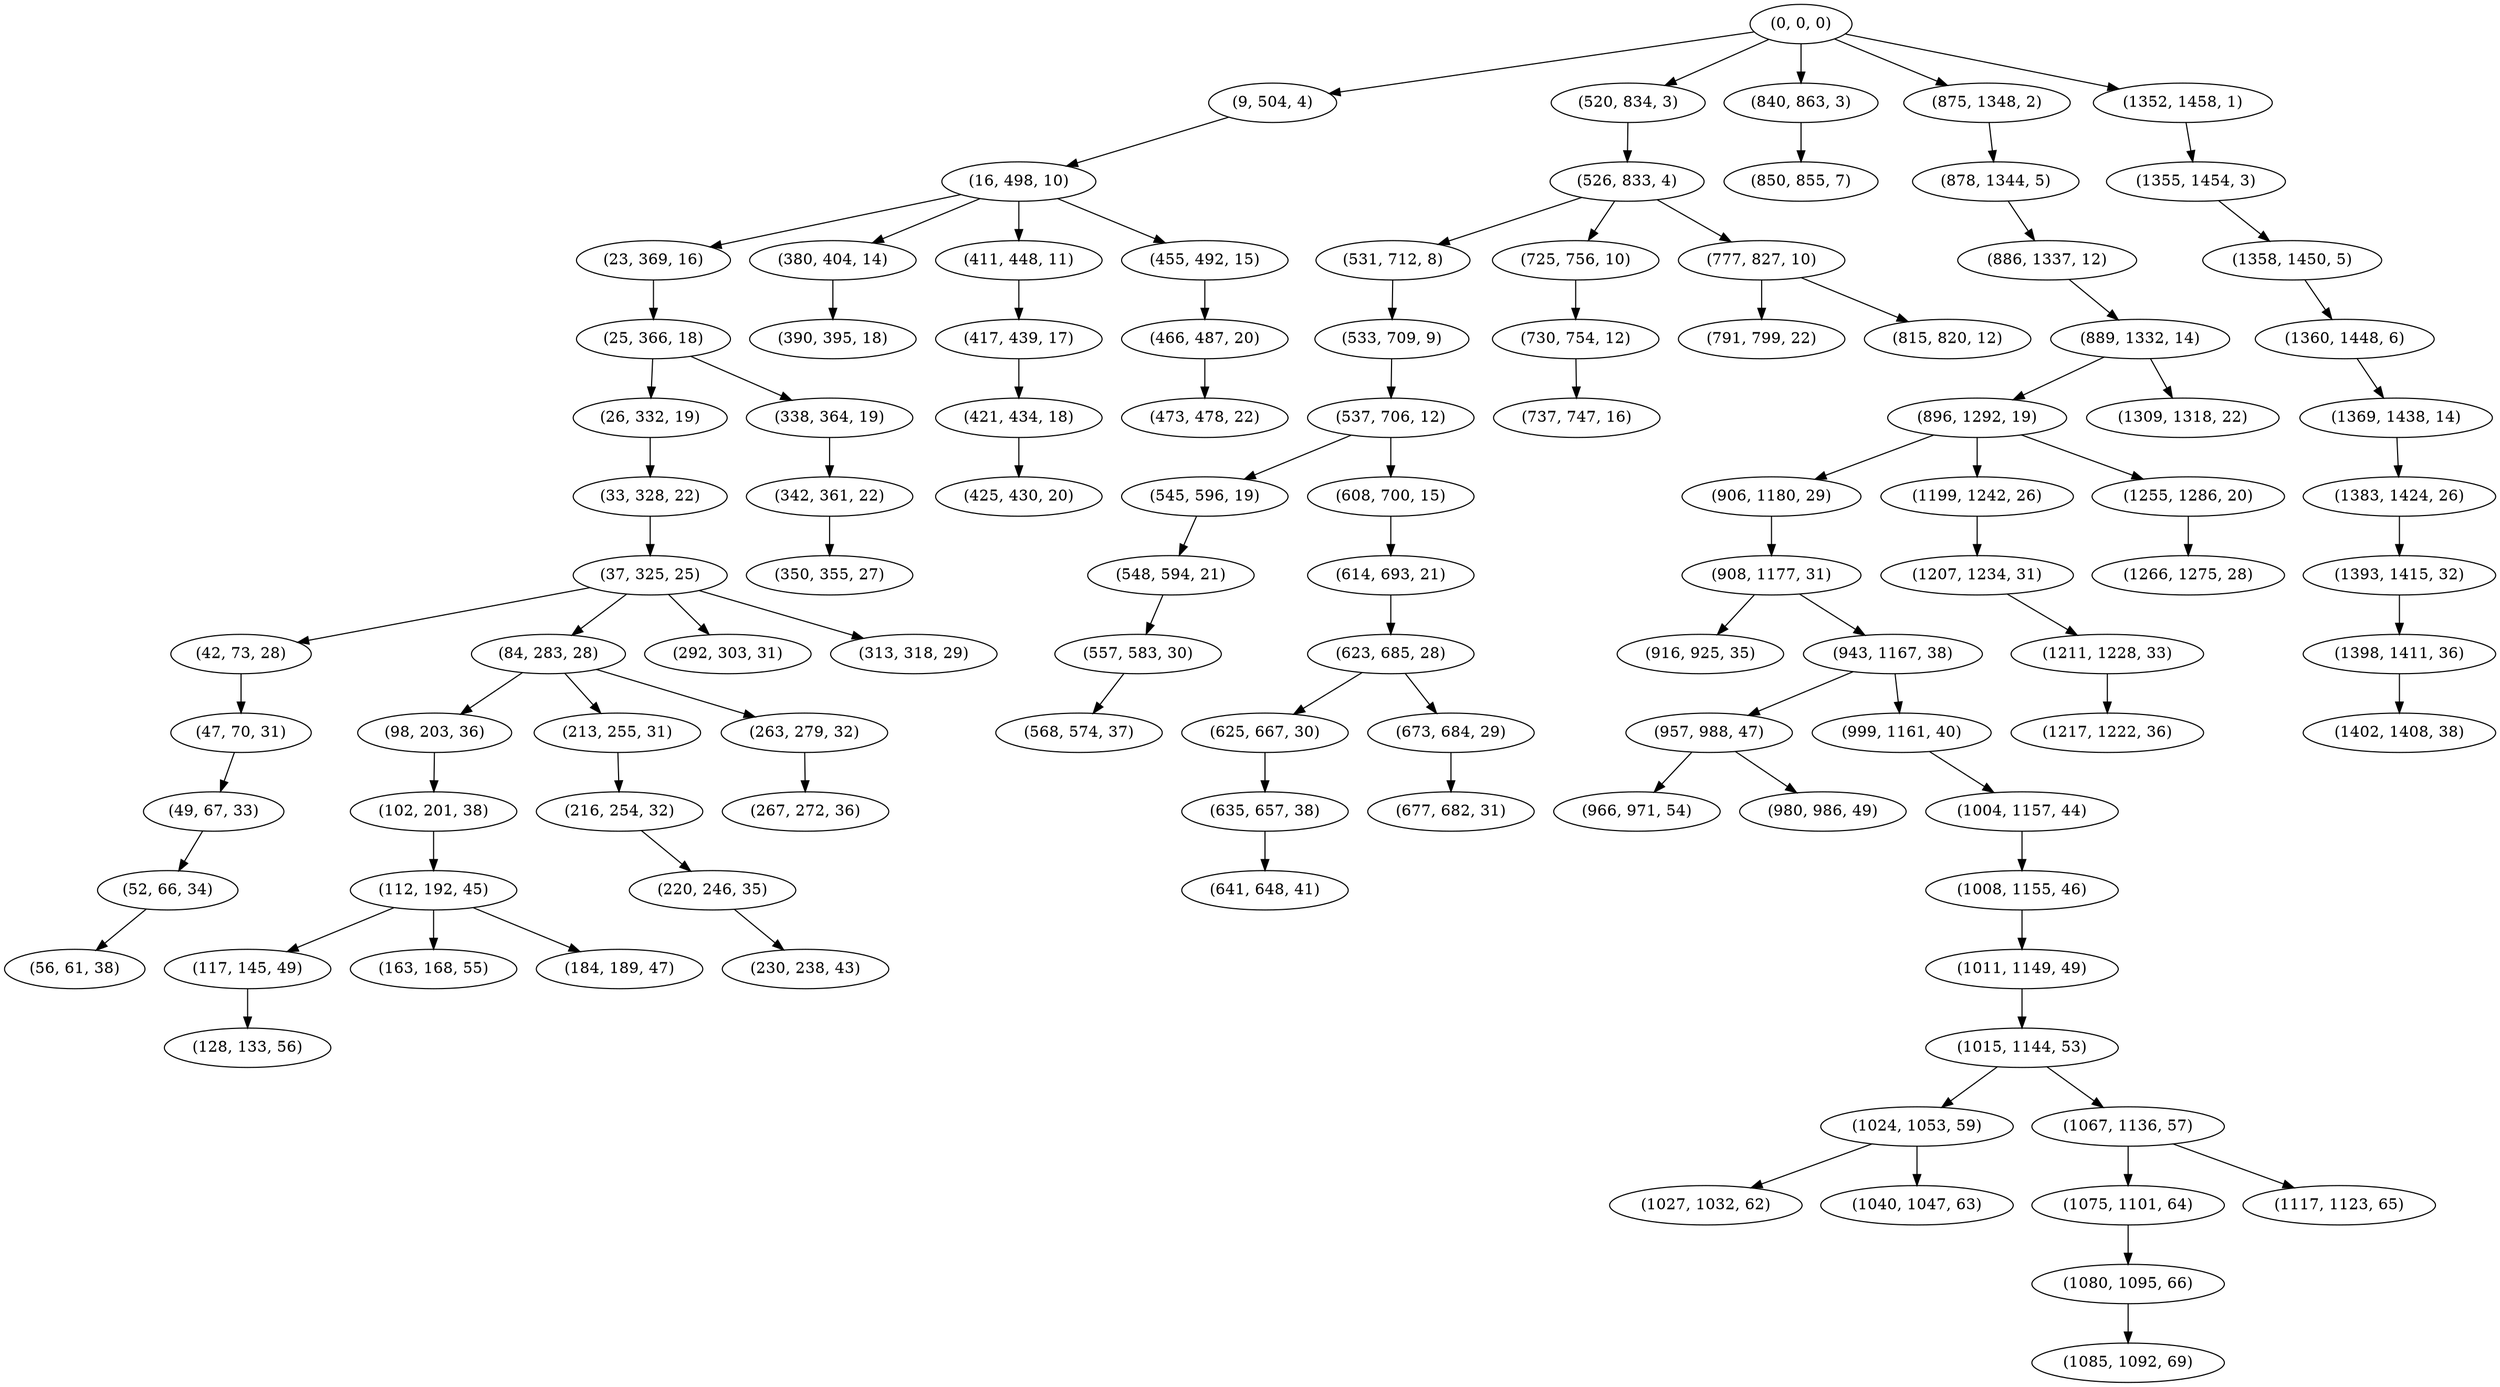 digraph tree {
    "(0, 0, 0)";
    "(9, 504, 4)";
    "(16, 498, 10)";
    "(23, 369, 16)";
    "(25, 366, 18)";
    "(26, 332, 19)";
    "(33, 328, 22)";
    "(37, 325, 25)";
    "(42, 73, 28)";
    "(47, 70, 31)";
    "(49, 67, 33)";
    "(52, 66, 34)";
    "(56, 61, 38)";
    "(84, 283, 28)";
    "(98, 203, 36)";
    "(102, 201, 38)";
    "(112, 192, 45)";
    "(117, 145, 49)";
    "(128, 133, 56)";
    "(163, 168, 55)";
    "(184, 189, 47)";
    "(213, 255, 31)";
    "(216, 254, 32)";
    "(220, 246, 35)";
    "(230, 238, 43)";
    "(263, 279, 32)";
    "(267, 272, 36)";
    "(292, 303, 31)";
    "(313, 318, 29)";
    "(338, 364, 19)";
    "(342, 361, 22)";
    "(350, 355, 27)";
    "(380, 404, 14)";
    "(390, 395, 18)";
    "(411, 448, 11)";
    "(417, 439, 17)";
    "(421, 434, 18)";
    "(425, 430, 20)";
    "(455, 492, 15)";
    "(466, 487, 20)";
    "(473, 478, 22)";
    "(520, 834, 3)";
    "(526, 833, 4)";
    "(531, 712, 8)";
    "(533, 709, 9)";
    "(537, 706, 12)";
    "(545, 596, 19)";
    "(548, 594, 21)";
    "(557, 583, 30)";
    "(568, 574, 37)";
    "(608, 700, 15)";
    "(614, 693, 21)";
    "(623, 685, 28)";
    "(625, 667, 30)";
    "(635, 657, 38)";
    "(641, 648, 41)";
    "(673, 684, 29)";
    "(677, 682, 31)";
    "(725, 756, 10)";
    "(730, 754, 12)";
    "(737, 747, 16)";
    "(777, 827, 10)";
    "(791, 799, 22)";
    "(815, 820, 12)";
    "(840, 863, 3)";
    "(850, 855, 7)";
    "(875, 1348, 2)";
    "(878, 1344, 5)";
    "(886, 1337, 12)";
    "(889, 1332, 14)";
    "(896, 1292, 19)";
    "(906, 1180, 29)";
    "(908, 1177, 31)";
    "(916, 925, 35)";
    "(943, 1167, 38)";
    "(957, 988, 47)";
    "(966, 971, 54)";
    "(980, 986, 49)";
    "(999, 1161, 40)";
    "(1004, 1157, 44)";
    "(1008, 1155, 46)";
    "(1011, 1149, 49)";
    "(1015, 1144, 53)";
    "(1024, 1053, 59)";
    "(1027, 1032, 62)";
    "(1040, 1047, 63)";
    "(1067, 1136, 57)";
    "(1075, 1101, 64)";
    "(1080, 1095, 66)";
    "(1085, 1092, 69)";
    "(1117, 1123, 65)";
    "(1199, 1242, 26)";
    "(1207, 1234, 31)";
    "(1211, 1228, 33)";
    "(1217, 1222, 36)";
    "(1255, 1286, 20)";
    "(1266, 1275, 28)";
    "(1309, 1318, 22)";
    "(1352, 1458, 1)";
    "(1355, 1454, 3)";
    "(1358, 1450, 5)";
    "(1360, 1448, 6)";
    "(1369, 1438, 14)";
    "(1383, 1424, 26)";
    "(1393, 1415, 32)";
    "(1398, 1411, 36)";
    "(1402, 1408, 38)";
    "(0, 0, 0)" -> "(9, 504, 4)";
    "(0, 0, 0)" -> "(520, 834, 3)";
    "(0, 0, 0)" -> "(840, 863, 3)";
    "(0, 0, 0)" -> "(875, 1348, 2)";
    "(0, 0, 0)" -> "(1352, 1458, 1)";
    "(9, 504, 4)" -> "(16, 498, 10)";
    "(16, 498, 10)" -> "(23, 369, 16)";
    "(16, 498, 10)" -> "(380, 404, 14)";
    "(16, 498, 10)" -> "(411, 448, 11)";
    "(16, 498, 10)" -> "(455, 492, 15)";
    "(23, 369, 16)" -> "(25, 366, 18)";
    "(25, 366, 18)" -> "(26, 332, 19)";
    "(25, 366, 18)" -> "(338, 364, 19)";
    "(26, 332, 19)" -> "(33, 328, 22)";
    "(33, 328, 22)" -> "(37, 325, 25)";
    "(37, 325, 25)" -> "(42, 73, 28)";
    "(37, 325, 25)" -> "(84, 283, 28)";
    "(37, 325, 25)" -> "(292, 303, 31)";
    "(37, 325, 25)" -> "(313, 318, 29)";
    "(42, 73, 28)" -> "(47, 70, 31)";
    "(47, 70, 31)" -> "(49, 67, 33)";
    "(49, 67, 33)" -> "(52, 66, 34)";
    "(52, 66, 34)" -> "(56, 61, 38)";
    "(84, 283, 28)" -> "(98, 203, 36)";
    "(84, 283, 28)" -> "(213, 255, 31)";
    "(84, 283, 28)" -> "(263, 279, 32)";
    "(98, 203, 36)" -> "(102, 201, 38)";
    "(102, 201, 38)" -> "(112, 192, 45)";
    "(112, 192, 45)" -> "(117, 145, 49)";
    "(112, 192, 45)" -> "(163, 168, 55)";
    "(112, 192, 45)" -> "(184, 189, 47)";
    "(117, 145, 49)" -> "(128, 133, 56)";
    "(213, 255, 31)" -> "(216, 254, 32)";
    "(216, 254, 32)" -> "(220, 246, 35)";
    "(220, 246, 35)" -> "(230, 238, 43)";
    "(263, 279, 32)" -> "(267, 272, 36)";
    "(338, 364, 19)" -> "(342, 361, 22)";
    "(342, 361, 22)" -> "(350, 355, 27)";
    "(380, 404, 14)" -> "(390, 395, 18)";
    "(411, 448, 11)" -> "(417, 439, 17)";
    "(417, 439, 17)" -> "(421, 434, 18)";
    "(421, 434, 18)" -> "(425, 430, 20)";
    "(455, 492, 15)" -> "(466, 487, 20)";
    "(466, 487, 20)" -> "(473, 478, 22)";
    "(520, 834, 3)" -> "(526, 833, 4)";
    "(526, 833, 4)" -> "(531, 712, 8)";
    "(526, 833, 4)" -> "(725, 756, 10)";
    "(526, 833, 4)" -> "(777, 827, 10)";
    "(531, 712, 8)" -> "(533, 709, 9)";
    "(533, 709, 9)" -> "(537, 706, 12)";
    "(537, 706, 12)" -> "(545, 596, 19)";
    "(537, 706, 12)" -> "(608, 700, 15)";
    "(545, 596, 19)" -> "(548, 594, 21)";
    "(548, 594, 21)" -> "(557, 583, 30)";
    "(557, 583, 30)" -> "(568, 574, 37)";
    "(608, 700, 15)" -> "(614, 693, 21)";
    "(614, 693, 21)" -> "(623, 685, 28)";
    "(623, 685, 28)" -> "(625, 667, 30)";
    "(623, 685, 28)" -> "(673, 684, 29)";
    "(625, 667, 30)" -> "(635, 657, 38)";
    "(635, 657, 38)" -> "(641, 648, 41)";
    "(673, 684, 29)" -> "(677, 682, 31)";
    "(725, 756, 10)" -> "(730, 754, 12)";
    "(730, 754, 12)" -> "(737, 747, 16)";
    "(777, 827, 10)" -> "(791, 799, 22)";
    "(777, 827, 10)" -> "(815, 820, 12)";
    "(840, 863, 3)" -> "(850, 855, 7)";
    "(875, 1348, 2)" -> "(878, 1344, 5)";
    "(878, 1344, 5)" -> "(886, 1337, 12)";
    "(886, 1337, 12)" -> "(889, 1332, 14)";
    "(889, 1332, 14)" -> "(896, 1292, 19)";
    "(889, 1332, 14)" -> "(1309, 1318, 22)";
    "(896, 1292, 19)" -> "(906, 1180, 29)";
    "(896, 1292, 19)" -> "(1199, 1242, 26)";
    "(896, 1292, 19)" -> "(1255, 1286, 20)";
    "(906, 1180, 29)" -> "(908, 1177, 31)";
    "(908, 1177, 31)" -> "(916, 925, 35)";
    "(908, 1177, 31)" -> "(943, 1167, 38)";
    "(943, 1167, 38)" -> "(957, 988, 47)";
    "(943, 1167, 38)" -> "(999, 1161, 40)";
    "(957, 988, 47)" -> "(966, 971, 54)";
    "(957, 988, 47)" -> "(980, 986, 49)";
    "(999, 1161, 40)" -> "(1004, 1157, 44)";
    "(1004, 1157, 44)" -> "(1008, 1155, 46)";
    "(1008, 1155, 46)" -> "(1011, 1149, 49)";
    "(1011, 1149, 49)" -> "(1015, 1144, 53)";
    "(1015, 1144, 53)" -> "(1024, 1053, 59)";
    "(1015, 1144, 53)" -> "(1067, 1136, 57)";
    "(1024, 1053, 59)" -> "(1027, 1032, 62)";
    "(1024, 1053, 59)" -> "(1040, 1047, 63)";
    "(1067, 1136, 57)" -> "(1075, 1101, 64)";
    "(1067, 1136, 57)" -> "(1117, 1123, 65)";
    "(1075, 1101, 64)" -> "(1080, 1095, 66)";
    "(1080, 1095, 66)" -> "(1085, 1092, 69)";
    "(1199, 1242, 26)" -> "(1207, 1234, 31)";
    "(1207, 1234, 31)" -> "(1211, 1228, 33)";
    "(1211, 1228, 33)" -> "(1217, 1222, 36)";
    "(1255, 1286, 20)" -> "(1266, 1275, 28)";
    "(1352, 1458, 1)" -> "(1355, 1454, 3)";
    "(1355, 1454, 3)" -> "(1358, 1450, 5)";
    "(1358, 1450, 5)" -> "(1360, 1448, 6)";
    "(1360, 1448, 6)" -> "(1369, 1438, 14)";
    "(1369, 1438, 14)" -> "(1383, 1424, 26)";
    "(1383, 1424, 26)" -> "(1393, 1415, 32)";
    "(1393, 1415, 32)" -> "(1398, 1411, 36)";
    "(1398, 1411, 36)" -> "(1402, 1408, 38)";
}

